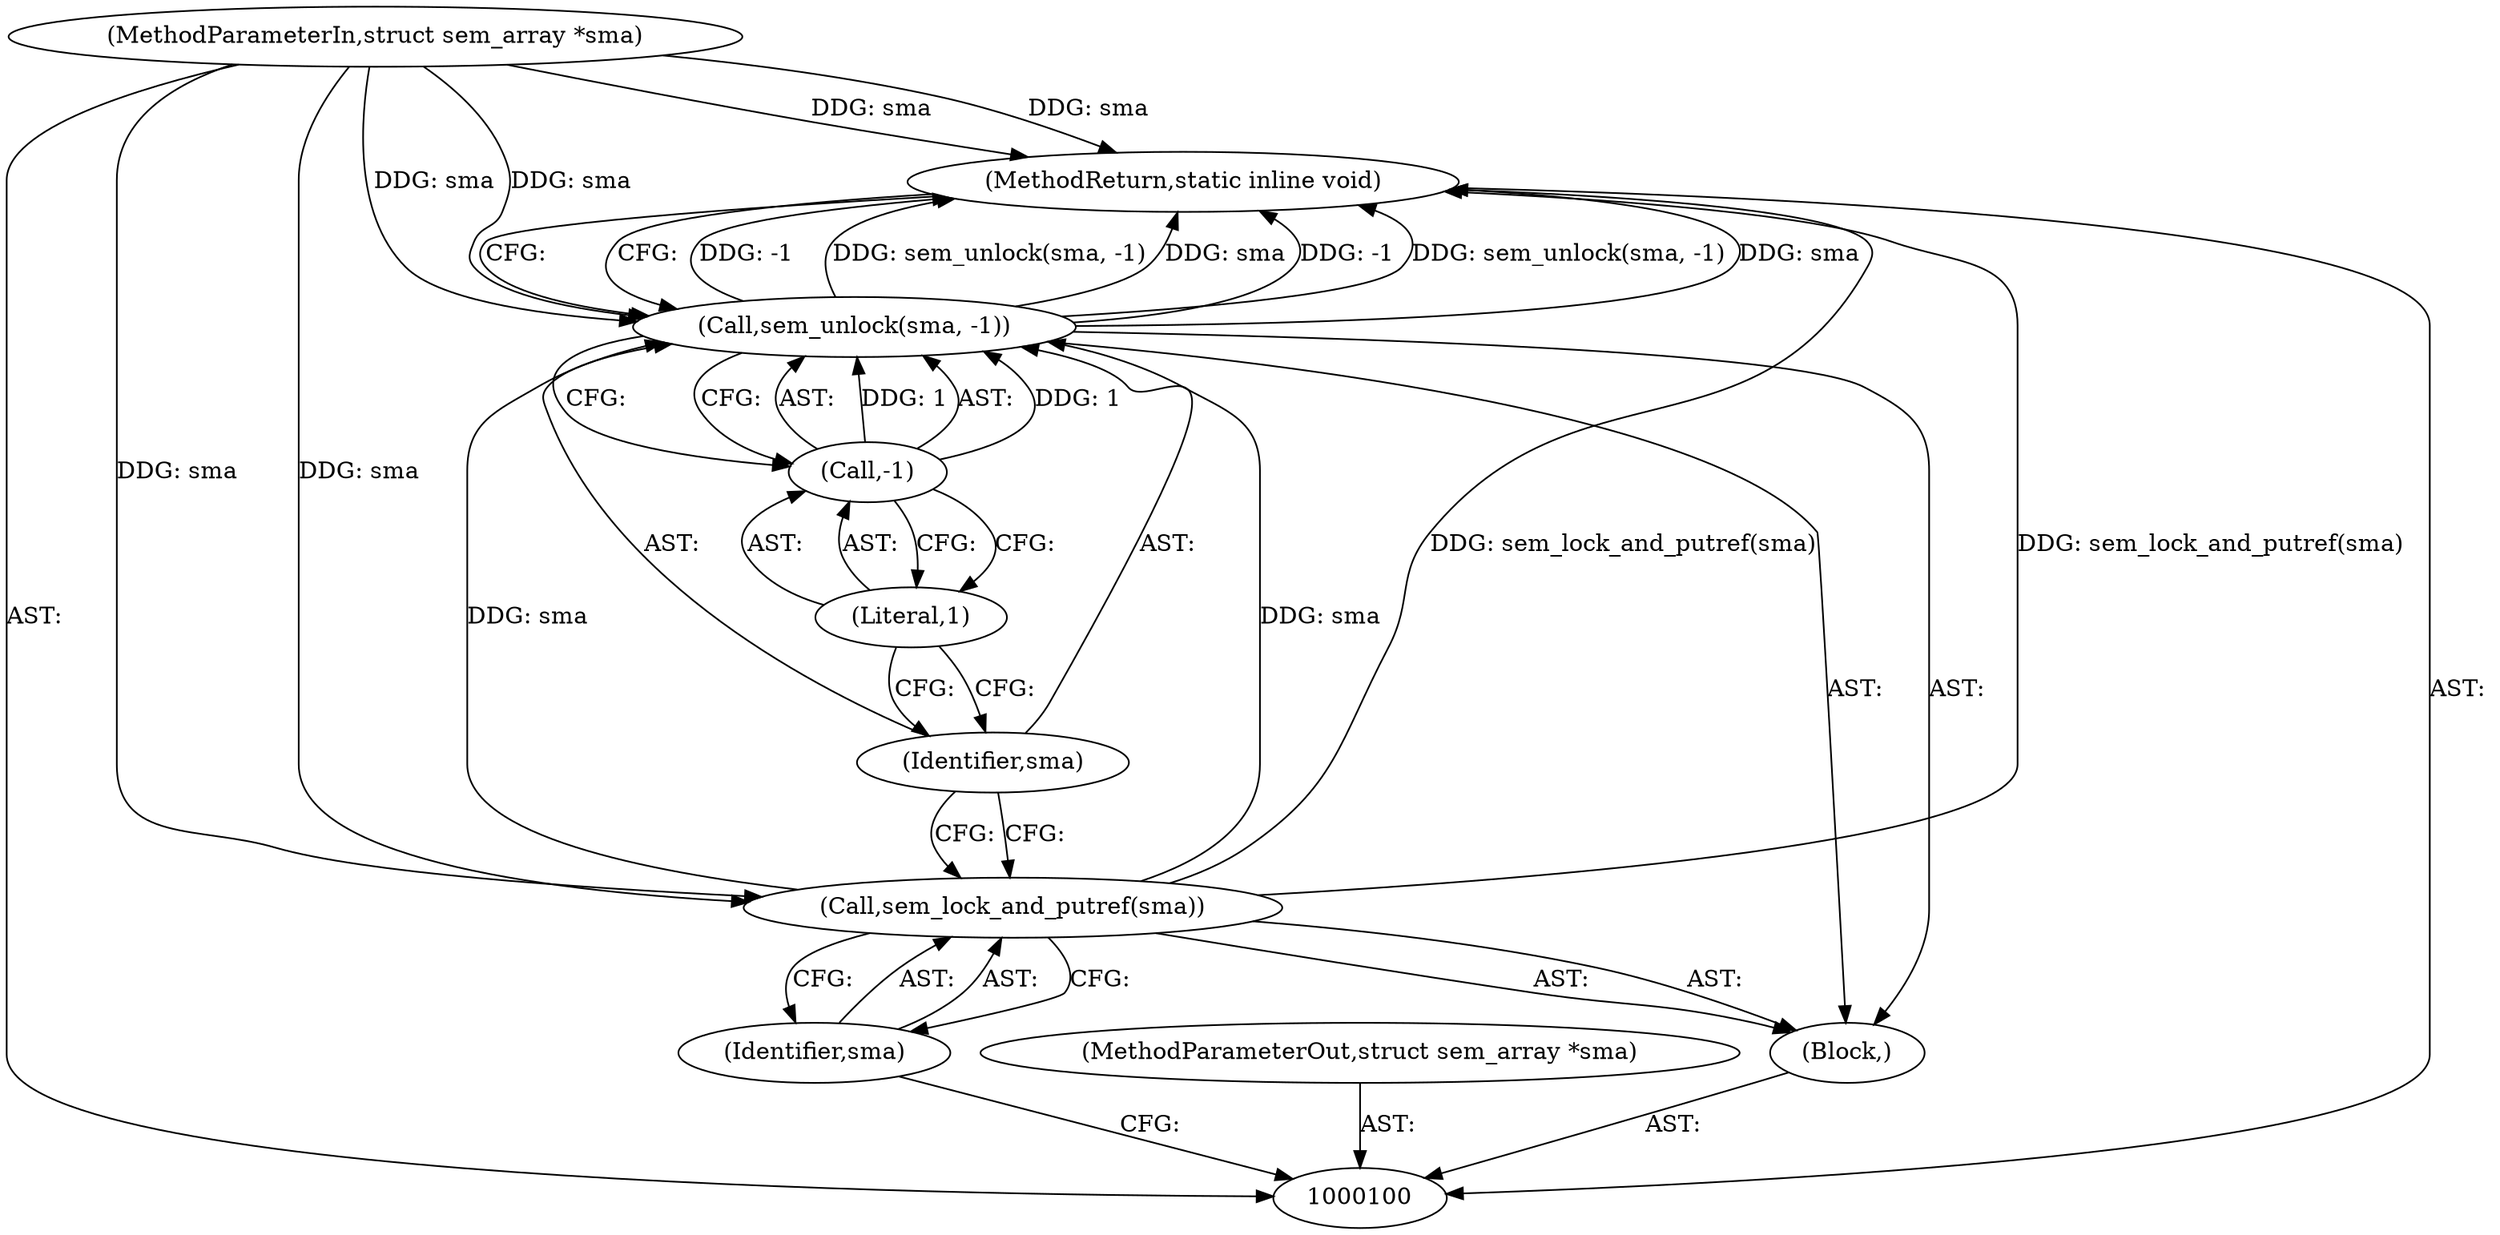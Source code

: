 digraph "0_linux_6062a8dc0517bce23e3c2f7d2fea5e22411269a3_10" {
"1000109" [label="(MethodReturn,static inline void)"];
"1000101" [label="(MethodParameterIn,struct sem_array *sma)"];
"1000128" [label="(MethodParameterOut,struct sem_array *sma)"];
"1000102" [label="(Block,)"];
"1000103" [label="(Call,sem_lock_and_putref(sma))"];
"1000104" [label="(Identifier,sma)"];
"1000105" [label="(Call,sem_unlock(sma, -1))"];
"1000106" [label="(Identifier,sma)"];
"1000107" [label="(Call,-1)"];
"1000108" [label="(Literal,1)"];
"1000109" -> "1000100"  [label="AST: "];
"1000109" -> "1000105"  [label="CFG: "];
"1000105" -> "1000109"  [label="DDG: -1"];
"1000105" -> "1000109"  [label="DDG: sem_unlock(sma, -1)"];
"1000105" -> "1000109"  [label="DDG: sma"];
"1000103" -> "1000109"  [label="DDG: sem_lock_and_putref(sma)"];
"1000101" -> "1000109"  [label="DDG: sma"];
"1000101" -> "1000100"  [label="AST: "];
"1000101" -> "1000109"  [label="DDG: sma"];
"1000101" -> "1000103"  [label="DDG: sma"];
"1000101" -> "1000105"  [label="DDG: sma"];
"1000128" -> "1000100"  [label="AST: "];
"1000102" -> "1000100"  [label="AST: "];
"1000103" -> "1000102"  [label="AST: "];
"1000105" -> "1000102"  [label="AST: "];
"1000103" -> "1000102"  [label="AST: "];
"1000103" -> "1000104"  [label="CFG: "];
"1000104" -> "1000103"  [label="AST: "];
"1000106" -> "1000103"  [label="CFG: "];
"1000103" -> "1000109"  [label="DDG: sem_lock_and_putref(sma)"];
"1000101" -> "1000103"  [label="DDG: sma"];
"1000103" -> "1000105"  [label="DDG: sma"];
"1000104" -> "1000103"  [label="AST: "];
"1000104" -> "1000100"  [label="CFG: "];
"1000103" -> "1000104"  [label="CFG: "];
"1000105" -> "1000102"  [label="AST: "];
"1000105" -> "1000107"  [label="CFG: "];
"1000106" -> "1000105"  [label="AST: "];
"1000107" -> "1000105"  [label="AST: "];
"1000109" -> "1000105"  [label="CFG: "];
"1000105" -> "1000109"  [label="DDG: -1"];
"1000105" -> "1000109"  [label="DDG: sem_unlock(sma, -1)"];
"1000105" -> "1000109"  [label="DDG: sma"];
"1000103" -> "1000105"  [label="DDG: sma"];
"1000101" -> "1000105"  [label="DDG: sma"];
"1000107" -> "1000105"  [label="DDG: 1"];
"1000106" -> "1000105"  [label="AST: "];
"1000106" -> "1000103"  [label="CFG: "];
"1000108" -> "1000106"  [label="CFG: "];
"1000107" -> "1000105"  [label="AST: "];
"1000107" -> "1000108"  [label="CFG: "];
"1000108" -> "1000107"  [label="AST: "];
"1000105" -> "1000107"  [label="CFG: "];
"1000107" -> "1000105"  [label="DDG: 1"];
"1000108" -> "1000107"  [label="AST: "];
"1000108" -> "1000106"  [label="CFG: "];
"1000107" -> "1000108"  [label="CFG: "];
}
